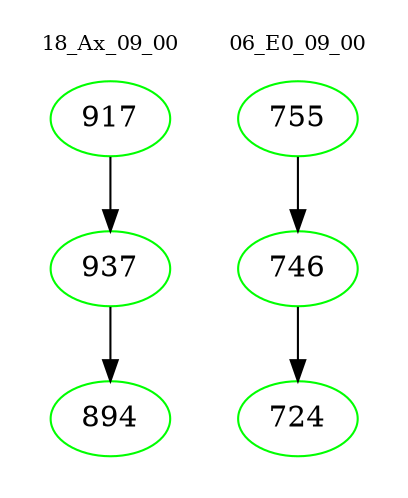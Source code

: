 digraph{
subgraph cluster_0 {
color = white
label = "18_Ax_09_00";
fontsize=10;
T0_917 [label="917", color="green"]
T0_917 -> T0_937 [color="black"]
T0_937 [label="937", color="green"]
T0_937 -> T0_894 [color="black"]
T0_894 [label="894", color="green"]
}
subgraph cluster_1 {
color = white
label = "06_E0_09_00";
fontsize=10;
T1_755 [label="755", color="green"]
T1_755 -> T1_746 [color="black"]
T1_746 [label="746", color="green"]
T1_746 -> T1_724 [color="black"]
T1_724 [label="724", color="green"]
}
}

